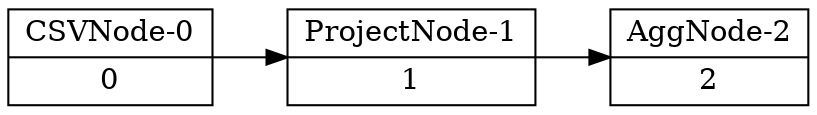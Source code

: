 digraph example1 {
    node [shape=record];
    rankdir=LR;
    splines=polyline;
    nodesep=0.5;
    Node0[label="CSVNode-0|0"];
    Node1[label="ProjectNode-1|1"];
    Node0 -> Node1;
    Node2[label="AggNode-2|2"];
    Node1 -> Node2;
}
